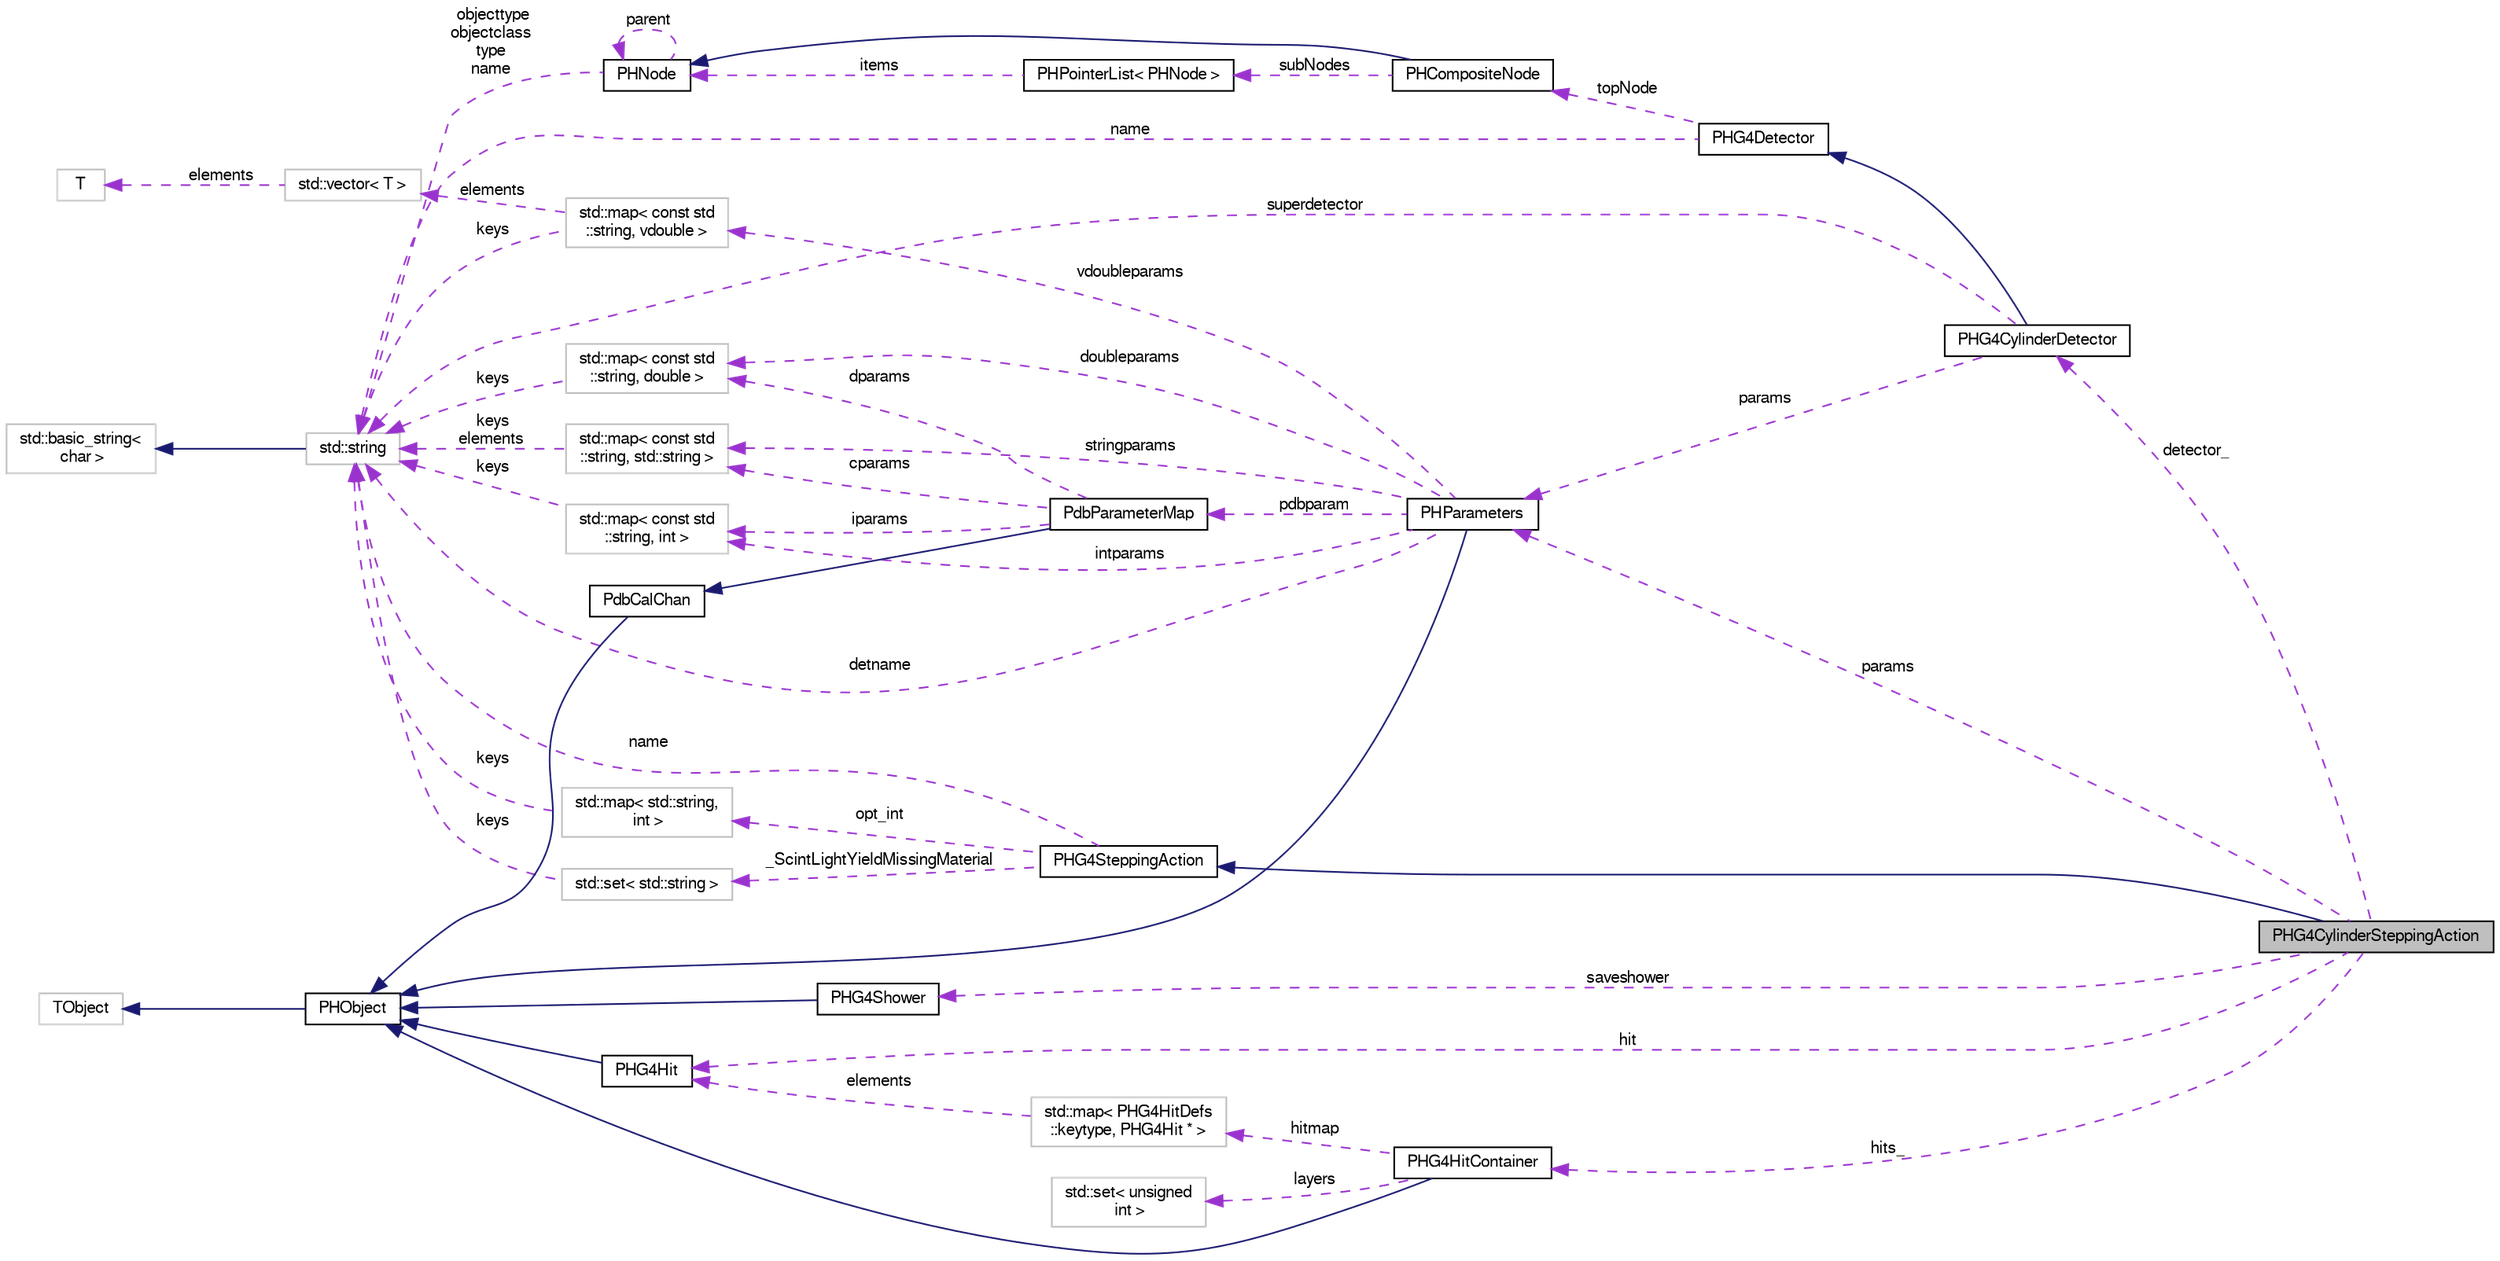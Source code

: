 digraph "PHG4CylinderSteppingAction"
{
  bgcolor="transparent";
  edge [fontname="FreeSans",fontsize="10",labelfontname="FreeSans",labelfontsize="10"];
  node [fontname="FreeSans",fontsize="10",shape=record];
  rankdir="LR";
  Node1 [label="PHG4CylinderSteppingAction",height=0.2,width=0.4,color="black", fillcolor="grey75", style="filled" fontcolor="black"];
  Node2 -> Node1 [dir="back",color="midnightblue",fontsize="10",style="solid",fontname="FreeSans"];
  Node2 [label="PHG4SteppingAction",height=0.2,width=0.4,color="black",URL="$df/d3f/classPHG4SteppingAction.html"];
  Node3 -> Node2 [dir="back",color="darkorchid3",fontsize="10",style="dashed",label=" opt_int" ,fontname="FreeSans"];
  Node3 [label="std::map\< std::string,\l int \>",height=0.2,width=0.4,color="grey75"];
  Node4 -> Node3 [dir="back",color="darkorchid3",fontsize="10",style="dashed",label=" keys" ,fontname="FreeSans"];
  Node4 [label="std::string",height=0.2,width=0.4,color="grey75",tooltip="STL class. "];
  Node5 -> Node4 [dir="back",color="midnightblue",fontsize="10",style="solid",fontname="FreeSans"];
  Node5 [label="std::basic_string\<\l char \>",height=0.2,width=0.4,color="grey75",tooltip="STL class. "];
  Node6 -> Node2 [dir="back",color="darkorchid3",fontsize="10",style="dashed",label=" _ScintLightYieldMissingMaterial" ,fontname="FreeSans"];
  Node6 [label="std::set\< std::string \>",height=0.2,width=0.4,color="grey75"];
  Node4 -> Node6 [dir="back",color="darkorchid3",fontsize="10",style="dashed",label=" keys" ,fontname="FreeSans"];
  Node4 -> Node2 [dir="back",color="darkorchid3",fontsize="10",style="dashed",label=" name" ,fontname="FreeSans"];
  Node7 -> Node1 [dir="back",color="darkorchid3",fontsize="10",style="dashed",label=" detector_" ,fontname="FreeSans"];
  Node7 [label="PHG4CylinderDetector",height=0.2,width=0.4,color="black",URL="$d3/d95/classPHG4CylinderDetector.html"];
  Node8 -> Node7 [dir="back",color="midnightblue",fontsize="10",style="solid",fontname="FreeSans"];
  Node8 [label="PHG4Detector",height=0.2,width=0.4,color="black",URL="$d3/de7/classPHG4Detector.html",tooltip="base class for phenix detector creation "];
  Node4 -> Node8 [dir="back",color="darkorchid3",fontsize="10",style="dashed",label=" name" ,fontname="FreeSans"];
  Node9 -> Node8 [dir="back",color="darkorchid3",fontsize="10",style="dashed",label=" topNode" ,fontname="FreeSans"];
  Node9 [label="PHCompositeNode",height=0.2,width=0.4,color="black",URL="$d5/dca/classPHCompositeNode.html"];
  Node10 -> Node9 [dir="back",color="midnightblue",fontsize="10",style="solid",fontname="FreeSans"];
  Node10 [label="PHNode",height=0.2,width=0.4,color="black",URL="$dc/d82/classPHNode.html"];
  Node10 -> Node10 [dir="back",color="darkorchid3",fontsize="10",style="dashed",label=" parent" ,fontname="FreeSans"];
  Node4 -> Node10 [dir="back",color="darkorchid3",fontsize="10",style="dashed",label=" objecttype\nobjectclass\ntype\nname" ,fontname="FreeSans"];
  Node11 -> Node9 [dir="back",color="darkorchid3",fontsize="10",style="dashed",label=" subNodes" ,fontname="FreeSans"];
  Node11 [label="PHPointerList\< PHNode \>",height=0.2,width=0.4,color="black",URL="$d6/d86/classPHPointerList.html"];
  Node10 -> Node11 [dir="back",color="darkorchid3",fontsize="10",style="dashed",label=" items" ,fontname="FreeSans"];
  Node12 -> Node7 [dir="back",color="darkorchid3",fontsize="10",style="dashed",label=" params" ,fontname="FreeSans"];
  Node12 [label="PHParameters",height=0.2,width=0.4,color="black",URL="$dd/dae/classPHParameters.html"];
  Node13 -> Node12 [dir="back",color="midnightblue",fontsize="10",style="solid",fontname="FreeSans"];
  Node13 [label="PHObject",height=0.2,width=0.4,color="black",URL="$d9/d24/classPHObject.html"];
  Node14 -> Node13 [dir="back",color="midnightblue",fontsize="10",style="solid",fontname="FreeSans"];
  Node14 [label="TObject",height=0.2,width=0.4,color="grey75"];
  Node15 -> Node12 [dir="back",color="darkorchid3",fontsize="10",style="dashed",label=" doubleparams" ,fontname="FreeSans"];
  Node15 [label="std::map\< const std\l::string, double \>",height=0.2,width=0.4,color="grey75"];
  Node4 -> Node15 [dir="back",color="darkorchid3",fontsize="10",style="dashed",label=" keys" ,fontname="FreeSans"];
  Node16 -> Node12 [dir="back",color="darkorchid3",fontsize="10",style="dashed",label=" intparams" ,fontname="FreeSans"];
  Node16 [label="std::map\< const std\l::string, int \>",height=0.2,width=0.4,color="grey75"];
  Node4 -> Node16 [dir="back",color="darkorchid3",fontsize="10",style="dashed",label=" keys" ,fontname="FreeSans"];
  Node17 -> Node12 [dir="back",color="darkorchid3",fontsize="10",style="dashed",label=" pdbparam" ,fontname="FreeSans"];
  Node17 [label="PdbParameterMap",height=0.2,width=0.4,color="black",URL="$d8/d21/classPdbParameterMap.html"];
  Node18 -> Node17 [dir="back",color="midnightblue",fontsize="10",style="solid",fontname="FreeSans"];
  Node18 [label="PdbCalChan",height=0.2,width=0.4,color="black",URL="$d6/d4b/classPdbCalChan.html"];
  Node13 -> Node18 [dir="back",color="midnightblue",fontsize="10",style="solid",fontname="FreeSans"];
  Node15 -> Node17 [dir="back",color="darkorchid3",fontsize="10",style="dashed",label=" dparams" ,fontname="FreeSans"];
  Node16 -> Node17 [dir="back",color="darkorchid3",fontsize="10",style="dashed",label=" iparams" ,fontname="FreeSans"];
  Node19 -> Node17 [dir="back",color="darkorchid3",fontsize="10",style="dashed",label=" cparams" ,fontname="FreeSans"];
  Node19 [label="std::map\< const std\l::string, std::string \>",height=0.2,width=0.4,color="grey75"];
  Node4 -> Node19 [dir="back",color="darkorchid3",fontsize="10",style="dashed",label=" keys\nelements" ,fontname="FreeSans"];
  Node19 -> Node12 [dir="back",color="darkorchid3",fontsize="10",style="dashed",label=" stringparams" ,fontname="FreeSans"];
  Node4 -> Node12 [dir="back",color="darkorchid3",fontsize="10",style="dashed",label=" detname" ,fontname="FreeSans"];
  Node20 -> Node12 [dir="back",color="darkorchid3",fontsize="10",style="dashed",label=" vdoubleparams" ,fontname="FreeSans"];
  Node20 [label="std::map\< const std\l::string, vdouble \>",height=0.2,width=0.4,color="grey75"];
  Node4 -> Node20 [dir="back",color="darkorchid3",fontsize="10",style="dashed",label=" keys" ,fontname="FreeSans"];
  Node21 -> Node20 [dir="back",color="darkorchid3",fontsize="10",style="dashed",label=" elements" ,fontname="FreeSans"];
  Node21 [label="std::vector\< T \>",height=0.2,width=0.4,color="grey75",tooltip="STL class. "];
  Node22 -> Node21 [dir="back",color="darkorchid3",fontsize="10",style="dashed",label=" elements" ,fontname="FreeSans"];
  Node22 [label="T",height=0.2,width=0.4,color="grey75"];
  Node4 -> Node7 [dir="back",color="darkorchid3",fontsize="10",style="dashed",label=" superdetector" ,fontname="FreeSans"];
  Node23 -> Node1 [dir="back",color="darkorchid3",fontsize="10",style="dashed",label=" saveshower" ,fontname="FreeSans"];
  Node23 [label="PHG4Shower",height=0.2,width=0.4,color="black",URL="$db/d88/classPHG4Shower.html"];
  Node13 -> Node23 [dir="back",color="midnightblue",fontsize="10",style="solid",fontname="FreeSans"];
  Node24 -> Node1 [dir="back",color="darkorchid3",fontsize="10",style="dashed",label=" hit" ,fontname="FreeSans"];
  Node24 [label="PHG4Hit",height=0.2,width=0.4,color="black",URL="$d3/d9e/classPHG4Hit.html"];
  Node13 -> Node24 [dir="back",color="midnightblue",fontsize="10",style="solid",fontname="FreeSans"];
  Node12 -> Node1 [dir="back",color="darkorchid3",fontsize="10",style="dashed",label=" params" ,fontname="FreeSans"];
  Node25 -> Node1 [dir="back",color="darkorchid3",fontsize="10",style="dashed",label=" hits_" ,fontname="FreeSans"];
  Node25 [label="PHG4HitContainer",height=0.2,width=0.4,color="black",URL="$d4/d30/classPHG4HitContainer.html"];
  Node13 -> Node25 [dir="back",color="midnightblue",fontsize="10",style="solid",fontname="FreeSans"];
  Node26 -> Node25 [dir="back",color="darkorchid3",fontsize="10",style="dashed",label=" layers" ,fontname="FreeSans"];
  Node26 [label="std::set\< unsigned\l int \>",height=0.2,width=0.4,color="grey75"];
  Node27 -> Node25 [dir="back",color="darkorchid3",fontsize="10",style="dashed",label=" hitmap" ,fontname="FreeSans"];
  Node27 [label="std::map\< PHG4HitDefs\l::keytype, PHG4Hit * \>",height=0.2,width=0.4,color="grey75"];
  Node24 -> Node27 [dir="back",color="darkorchid3",fontsize="10",style="dashed",label=" elements" ,fontname="FreeSans"];
}
